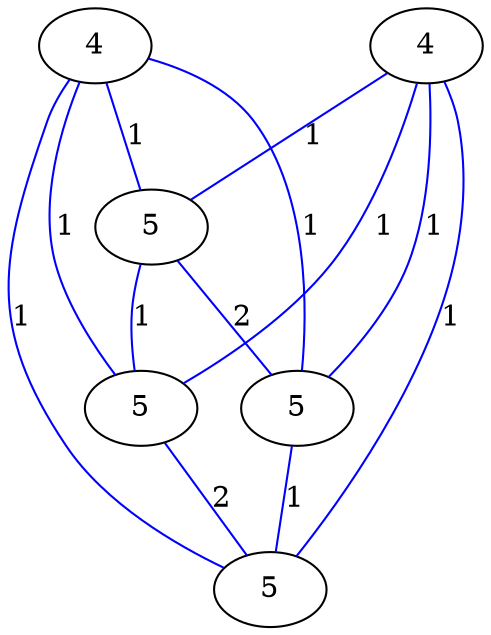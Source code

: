 graph G {
	0 [label="4"];
	1 [label="4"];
	2 [label="5"];
	3 [label="5"];
	4 [label="5"];
	5 [label="5"];
	0 -- 2 [label="1", color=blue];
	0 -- 3 [label="1", color=blue];
	0 -- 4 [label="1", color=blue];
	0 -- 5 [label="1", color=blue];
	1 -- 2 [label="1", color=blue];
	1 -- 3 [label="1", color=blue];
	1 -- 4 [label="1", color=blue];
	1 -- 5 [label="1", color=blue];
	2 -- 3 [label="1", color=blue];
	2 -- 4 [label="2", color=blue];
	3 -- 5 [label="2", color=blue];
	4 -- 5 [label="1", color=blue];
}